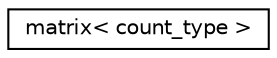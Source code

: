 digraph "Graphical Class Hierarchy"
{
  edge [fontname="Helvetica",fontsize="10",labelfontname="Helvetica",labelfontsize="10"];
  node [fontname="Helvetica",fontsize="10",shape=record];
  rankdir="LR";
  Node0 [label="matrix\< count_type \>",height=0.2,width=0.4,color="black", fillcolor="white", style="filled",URL="$classmatrix.html"];
}
